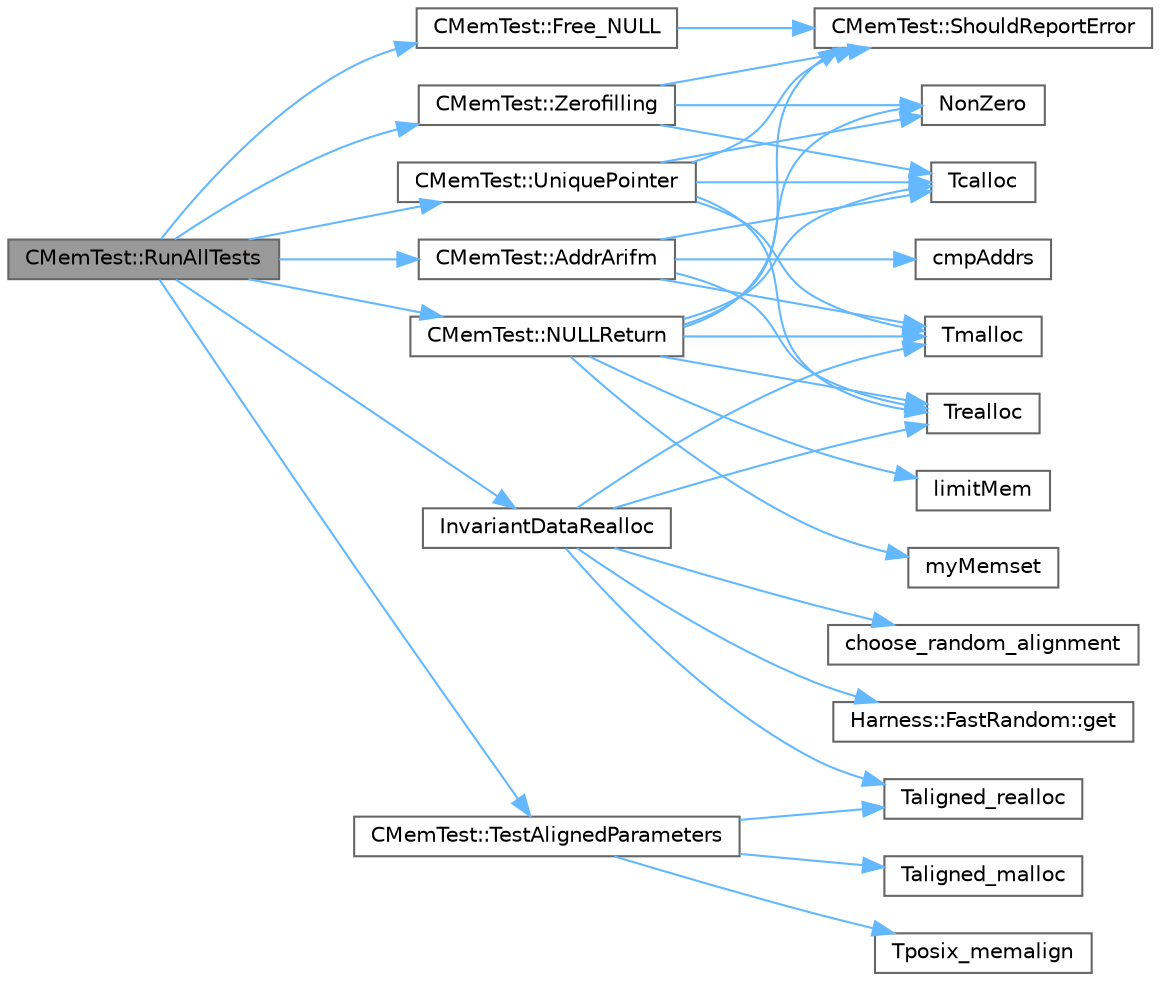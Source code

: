 digraph "CMemTest::RunAllTests"
{
 // LATEX_PDF_SIZE
  bgcolor="transparent";
  edge [fontname=Helvetica,fontsize=10,labelfontname=Helvetica,labelfontsize=10];
  node [fontname=Helvetica,fontsize=10,shape=box,height=0.2,width=0.4];
  rankdir="LR";
  Node1 [id="Node000001",label="CMemTest::RunAllTests",height=0.2,width=0.4,color="gray40", fillcolor="grey60", style="filled", fontcolor="black",tooltip=" "];
  Node1 -> Node2 [id="edge1_Node000001_Node000002",color="steelblue1",style="solid",tooltip=" "];
  Node2 [id="Node000002",label="CMemTest::AddrArifm",height=0.2,width=0.4,color="grey40", fillcolor="white", style="filled",URL="$class_c_mem_test.html#a9b29c2a0e68cc26adaceffdffb399a60",tooltip=" "];
  Node2 -> Node3 [id="edge2_Node000002_Node000003",color="steelblue1",style="solid",tooltip=" "];
  Node3 [id="Node000003",label="cmpAddrs",height=0.2,width=0.4,color="grey40", fillcolor="white", style="filled",URL="$test__malloc__compliance_8cpp.html#aa45b1688c89022e26cc04db302dc6541",tooltip=" "];
  Node2 -> Node4 [id="edge3_Node000002_Node000004",color="steelblue1",style="solid",tooltip=" "];
  Node4 [id="Node000004",label="Tcalloc",height=0.2,width=0.4,color="grey40", fillcolor="white", style="filled",URL="$test__malloc__compliance_8cpp.html#a036fc50a65aa979ea1e020ee97c8cb98",tooltip=" "];
  Node2 -> Node5 [id="edge4_Node000002_Node000005",color="steelblue1",style="solid",tooltip=" "];
  Node5 [id="Node000005",label="Tmalloc",height=0.2,width=0.4,color="grey40", fillcolor="white", style="filled",URL="$test__malloc__compliance_8cpp.html#aeb989231b9b7578b6c3398fe5a03d273",tooltip=" "];
  Node2 -> Node6 [id="edge5_Node000002_Node000006",color="steelblue1",style="solid",tooltip=" "];
  Node6 [id="Node000006",label="Trealloc",height=0.2,width=0.4,color="grey40", fillcolor="white", style="filled",URL="$test__malloc__compliance_8cpp.html#a3455ecc35cb1e8d0a198da5ced93af58",tooltip=" "];
  Node1 -> Node7 [id="edge6_Node000001_Node000007",color="steelblue1",style="solid",tooltip=" "];
  Node7 [id="Node000007",label="CMemTest::Free_NULL",height=0.2,width=0.4,color="grey40", fillcolor="white", style="filled",URL="$class_c_mem_test.html#a86ce104070d4f71db639f1721df4c4a7",tooltip=" "];
  Node7 -> Node8 [id="edge7_Node000007_Node000008",color="steelblue1",style="solid",tooltip=" "];
  Node8 [id="Node000008",label="CMemTest::ShouldReportError",height=0.2,width=0.4,color="grey40", fillcolor="white", style="filled",URL="$class_c_mem_test.html#acbce474e4164b455f4e2e73e5342e723",tooltip=" "];
  Node1 -> Node9 [id="edge8_Node000001_Node000009",color="steelblue1",style="solid",tooltip=" "];
  Node9 [id="Node000009",label="InvariantDataRealloc",height=0.2,width=0.4,color="grey40", fillcolor="white", style="filled",URL="$test__malloc__compliance_8cpp.html#a95166c2da75947b7c57f23f75b6d8003",tooltip=" "];
  Node9 -> Node10 [id="edge9_Node000009_Node000010",color="steelblue1",style="solid",tooltip=" "];
  Node10 [id="Node000010",label="choose_random_alignment",height=0.2,width=0.4,color="grey40", fillcolor="white", style="filled",URL="$test__malloc__compliance_8cpp.html#a63d13c89e805a7415227be95827e6c29",tooltip=" "];
  Node9 -> Node11 [id="edge10_Node000009_Node000011",color="steelblue1",style="solid",tooltip=" "];
  Node11 [id="Node000011",label="Harness::FastRandom::get",height=0.2,width=0.4,color="grey40", fillcolor="white", style="filled",URL="$class_harness_1_1_fast_random.html#a23ef27808783a96f286caf2f1af4d3dc",tooltip=" "];
  Node9 -> Node12 [id="edge11_Node000009_Node000012",color="steelblue1",style="solid",tooltip=" "];
  Node12 [id="Node000012",label="Taligned_realloc",height=0.2,width=0.4,color="grey40", fillcolor="white", style="filled",URL="$test__malloc__compliance_8cpp.html#aeb786102268fc3a883d2556fcf483e63",tooltip=" "];
  Node9 -> Node5 [id="edge12_Node000009_Node000005",color="steelblue1",style="solid",tooltip=" "];
  Node9 -> Node6 [id="edge13_Node000009_Node000006",color="steelblue1",style="solid",tooltip=" "];
  Node1 -> Node13 [id="edge14_Node000001_Node000013",color="steelblue1",style="solid",tooltip=" "];
  Node13 [id="Node000013",label="CMemTest::NULLReturn",height=0.2,width=0.4,color="grey40", fillcolor="white", style="filled",URL="$class_c_mem_test.html#a7a46d6c673ea53e44f4b8b4c499cc4cf",tooltip=" "];
  Node13 -> Node14 [id="edge15_Node000013_Node000014",color="steelblue1",style="solid",tooltip=" "];
  Node14 [id="Node000014",label="limitMem",height=0.2,width=0.4,color="grey40", fillcolor="white", style="filled",URL="$test__malloc__compliance_8cpp.html#ab45a0b16b432f0ec3d506774e7ef53d7",tooltip=" "];
  Node13 -> Node15 [id="edge16_Node000013_Node000015",color="steelblue1",style="solid",tooltip=" "];
  Node15 [id="Node000015",label="myMemset",height=0.2,width=0.4,color="grey40", fillcolor="white", style="filled",URL="$test__malloc__compliance_8cpp.html#a608c1897e2412bbbfbbb04d5f81fc5b7",tooltip=" "];
  Node13 -> Node16 [id="edge17_Node000013_Node000016",color="steelblue1",style="solid",tooltip=" "];
  Node16 [id="Node000016",label="NonZero",height=0.2,width=0.4,color="grey40", fillcolor="white", style="filled",URL="$test__malloc__compliance_8cpp.html#ae0c776c49658fd132473d5b1f19d087e",tooltip=" "];
  Node13 -> Node8 [id="edge18_Node000013_Node000008",color="steelblue1",style="solid",tooltip=" "];
  Node13 -> Node4 [id="edge19_Node000013_Node000004",color="steelblue1",style="solid",tooltip=" "];
  Node13 -> Node5 [id="edge20_Node000013_Node000005",color="steelblue1",style="solid",tooltip=" "];
  Node13 -> Node6 [id="edge21_Node000013_Node000006",color="steelblue1",style="solid",tooltip=" "];
  Node1 -> Node17 [id="edge22_Node000001_Node000017",color="steelblue1",style="solid",tooltip=" "];
  Node17 [id="Node000017",label="CMemTest::TestAlignedParameters",height=0.2,width=0.4,color="grey40", fillcolor="white", style="filled",URL="$class_c_mem_test.html#ae4ed67e6f8b5672c53ffe4fcfefceba1",tooltip=" "];
  Node17 -> Node18 [id="edge23_Node000017_Node000018",color="steelblue1",style="solid",tooltip=" "];
  Node18 [id="Node000018",label="Taligned_malloc",height=0.2,width=0.4,color="grey40", fillcolor="white", style="filled",URL="$test__malloc__compliance_8cpp.html#a32bff269e6e5a0095ae98871adf7a702",tooltip=" "];
  Node17 -> Node12 [id="edge24_Node000017_Node000012",color="steelblue1",style="solid",tooltip=" "];
  Node17 -> Node19 [id="edge25_Node000017_Node000019",color="steelblue1",style="solid",tooltip=" "];
  Node19 [id="Node000019",label="Tposix_memalign",height=0.2,width=0.4,color="grey40", fillcolor="white", style="filled",URL="$test__malloc__compliance_8cpp.html#abc3c9528edb8a9104b2eb303cad7b0df",tooltip=" "];
  Node1 -> Node20 [id="edge26_Node000001_Node000020",color="steelblue1",style="solid",tooltip=" "];
  Node20 [id="Node000020",label="CMemTest::UniquePointer",height=0.2,width=0.4,color="grey40", fillcolor="white", style="filled",URL="$class_c_mem_test.html#ae18496bd8cf57a6e9546f968a97f6df8",tooltip=" "];
  Node20 -> Node16 [id="edge27_Node000020_Node000016",color="steelblue1",style="solid",tooltip=" "];
  Node20 -> Node8 [id="edge28_Node000020_Node000008",color="steelblue1",style="solid",tooltip=" "];
  Node20 -> Node4 [id="edge29_Node000020_Node000004",color="steelblue1",style="solid",tooltip=" "];
  Node20 -> Node5 [id="edge30_Node000020_Node000005",color="steelblue1",style="solid",tooltip=" "];
  Node20 -> Node6 [id="edge31_Node000020_Node000006",color="steelblue1",style="solid",tooltip=" "];
  Node1 -> Node21 [id="edge32_Node000001_Node000021",color="steelblue1",style="solid",tooltip=" "];
  Node21 [id="Node000021",label="CMemTest::Zerofilling",height=0.2,width=0.4,color="grey40", fillcolor="white", style="filled",URL="$class_c_mem_test.html#a7f5d80cbfd252c6484b3ffbfea907180",tooltip=" "];
  Node21 -> Node16 [id="edge33_Node000021_Node000016",color="steelblue1",style="solid",tooltip=" "];
  Node21 -> Node8 [id="edge34_Node000021_Node000008",color="steelblue1",style="solid",tooltip=" "];
  Node21 -> Node4 [id="edge35_Node000021_Node000004",color="steelblue1",style="solid",tooltip=" "];
}

